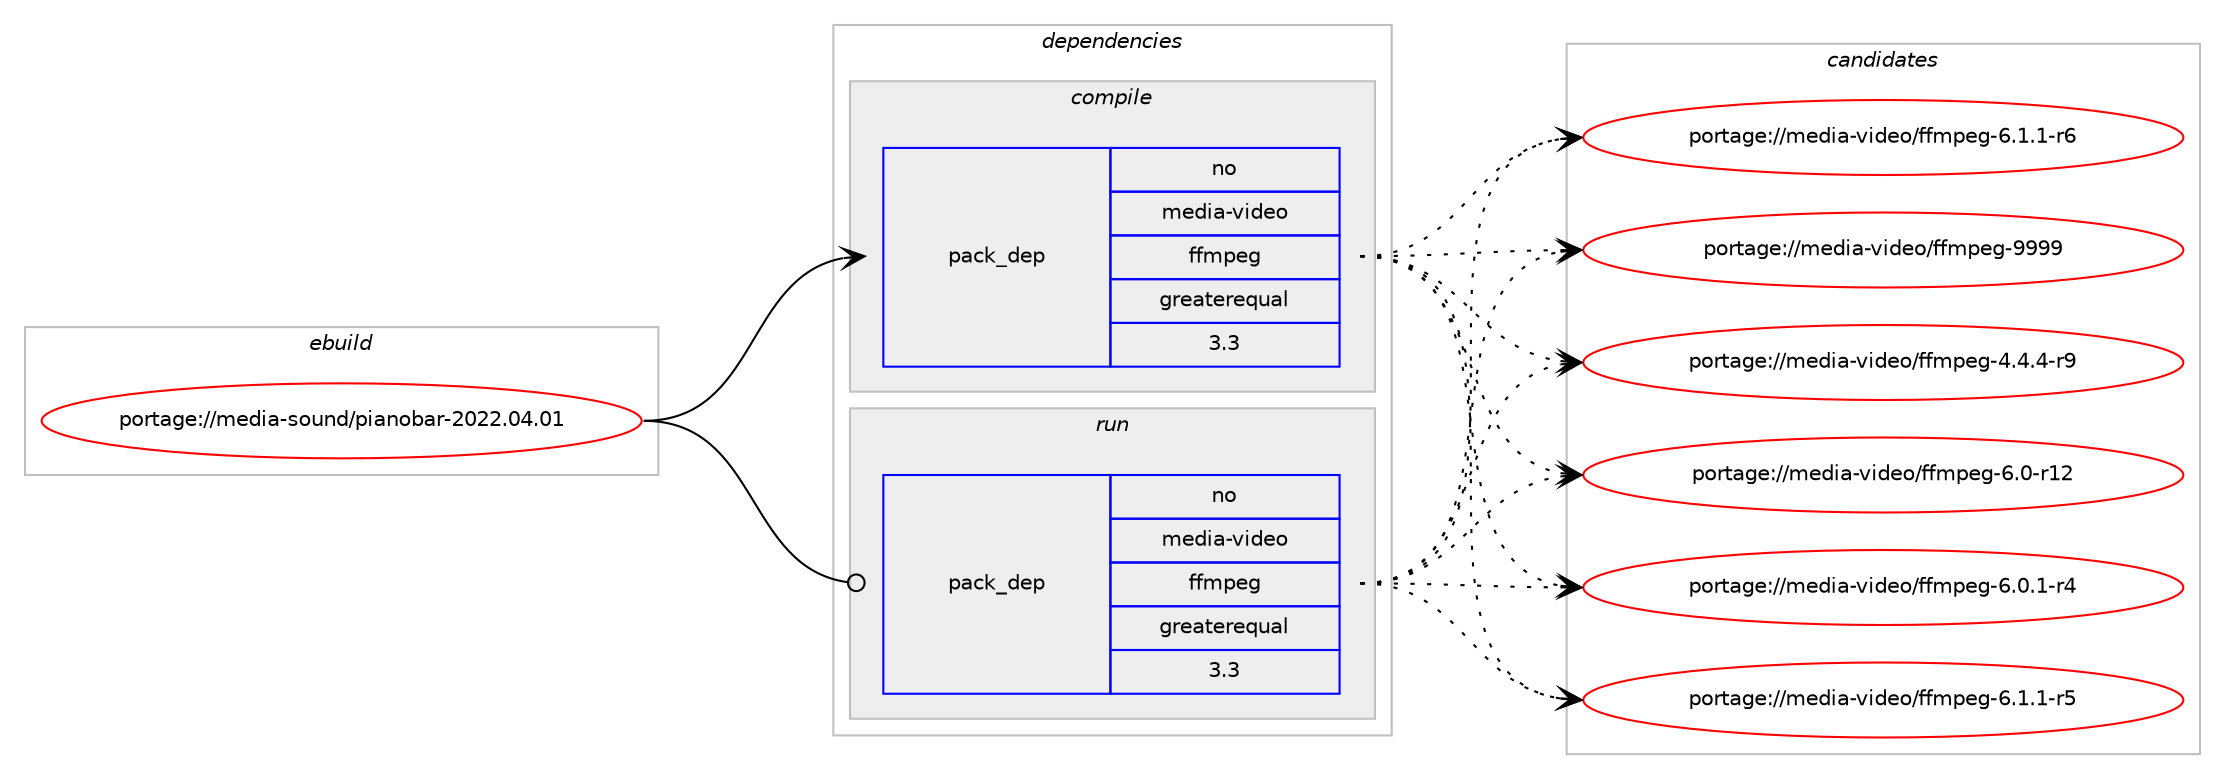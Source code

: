 digraph prolog {

# *************
# Graph options
# *************

newrank=true;
concentrate=true;
compound=true;
graph [rankdir=LR,fontname=Helvetica,fontsize=10,ranksep=1.5];#, ranksep=2.5, nodesep=0.2];
edge  [arrowhead=vee];
node  [fontname=Helvetica,fontsize=10];

# **********
# The ebuild
# **********

subgraph cluster_leftcol {
color=gray;
rank=same;
label=<<i>ebuild</i>>;
id [label="portage://media-sound/pianobar-2022.04.01", color=red, width=4, href="../media-sound/pianobar-2022.04.01.svg"];
}

# ****************
# The dependencies
# ****************

subgraph cluster_midcol {
color=gray;
label=<<i>dependencies</i>>;
subgraph cluster_compile {
fillcolor="#eeeeee";
style=filled;
label=<<i>compile</i>>;
# *** BEGIN UNKNOWN DEPENDENCY TYPE (TODO) ***
# id -> package_dependency(portage://media-sound/pianobar-2022.04.01,install,no,dev-libs,json-c,none,[,,],any_same_slot,[])
# *** END UNKNOWN DEPENDENCY TYPE (TODO) ***

# *** BEGIN UNKNOWN DEPENDENCY TYPE (TODO) ***
# id -> package_dependency(portage://media-sound/pianobar-2022.04.01,install,no,dev-libs,libgcrypt,none,[,,],any_same_slot,[])
# *** END UNKNOWN DEPENDENCY TYPE (TODO) ***

# *** BEGIN UNKNOWN DEPENDENCY TYPE (TODO) ***
# id -> package_dependency(portage://media-sound/pianobar-2022.04.01,install,no,media-libs,libao,none,[,,],[],[])
# *** END UNKNOWN DEPENDENCY TYPE (TODO) ***

subgraph pack83167 {
dependency164605 [label=<<TABLE BORDER="0" CELLBORDER="1" CELLSPACING="0" CELLPADDING="4" WIDTH="220"><TR><TD ROWSPAN="6" CELLPADDING="30">pack_dep</TD></TR><TR><TD WIDTH="110">no</TD></TR><TR><TD>media-video</TD></TR><TR><TD>ffmpeg</TD></TR><TR><TD>greaterequal</TD></TR><TR><TD>3.3</TD></TR></TABLE>>, shape=none, color=blue];
}
id:e -> dependency164605:w [weight=20,style="solid",arrowhead="vee"];
# *** BEGIN UNKNOWN DEPENDENCY TYPE (TODO) ***
# id -> package_dependency(portage://media-sound/pianobar-2022.04.01,install,no,net-misc,curl,none,[,,],[],[])
# *** END UNKNOWN DEPENDENCY TYPE (TODO) ***

}
subgraph cluster_compileandrun {
fillcolor="#eeeeee";
style=filled;
label=<<i>compile and run</i>>;
}
subgraph cluster_run {
fillcolor="#eeeeee";
style=filled;
label=<<i>run</i>>;
# *** BEGIN UNKNOWN DEPENDENCY TYPE (TODO) ***
# id -> package_dependency(portage://media-sound/pianobar-2022.04.01,run,no,dev-libs,json-c,none,[,,],any_same_slot,[])
# *** END UNKNOWN DEPENDENCY TYPE (TODO) ***

# *** BEGIN UNKNOWN DEPENDENCY TYPE (TODO) ***
# id -> package_dependency(portage://media-sound/pianobar-2022.04.01,run,no,dev-libs,libgcrypt,none,[,,],any_same_slot,[])
# *** END UNKNOWN DEPENDENCY TYPE (TODO) ***

# *** BEGIN UNKNOWN DEPENDENCY TYPE (TODO) ***
# id -> package_dependency(portage://media-sound/pianobar-2022.04.01,run,no,media-libs,libao,none,[,,],[],[])
# *** END UNKNOWN DEPENDENCY TYPE (TODO) ***

subgraph pack83168 {
dependency164606 [label=<<TABLE BORDER="0" CELLBORDER="1" CELLSPACING="0" CELLPADDING="4" WIDTH="220"><TR><TD ROWSPAN="6" CELLPADDING="30">pack_dep</TD></TR><TR><TD WIDTH="110">no</TD></TR><TR><TD>media-video</TD></TR><TR><TD>ffmpeg</TD></TR><TR><TD>greaterequal</TD></TR><TR><TD>3.3</TD></TR></TABLE>>, shape=none, color=blue];
}
id:e -> dependency164606:w [weight=20,style="solid",arrowhead="odot"];
# *** BEGIN UNKNOWN DEPENDENCY TYPE (TODO) ***
# id -> package_dependency(portage://media-sound/pianobar-2022.04.01,run,no,net-misc,curl,none,[,,],[],[])
# *** END UNKNOWN DEPENDENCY TYPE (TODO) ***

}
}

# **************
# The candidates
# **************

subgraph cluster_choices {
rank=same;
color=gray;
label=<<i>candidates</i>>;

subgraph choice83167 {
color=black;
nodesep=1;
choice1091011001059745118105100101111471021021091121011034552465246524511457 [label="portage://media-video/ffmpeg-4.4.4-r9", color=red, width=4,href="../media-video/ffmpeg-4.4.4-r9.svg"];
choice10910110010597451181051001011114710210210911210110345544648451144950 [label="portage://media-video/ffmpeg-6.0-r12", color=red, width=4,href="../media-video/ffmpeg-6.0-r12.svg"];
choice1091011001059745118105100101111471021021091121011034554464846494511452 [label="portage://media-video/ffmpeg-6.0.1-r4", color=red, width=4,href="../media-video/ffmpeg-6.0.1-r4.svg"];
choice1091011001059745118105100101111471021021091121011034554464946494511453 [label="portage://media-video/ffmpeg-6.1.1-r5", color=red, width=4,href="../media-video/ffmpeg-6.1.1-r5.svg"];
choice1091011001059745118105100101111471021021091121011034554464946494511454 [label="portage://media-video/ffmpeg-6.1.1-r6", color=red, width=4,href="../media-video/ffmpeg-6.1.1-r6.svg"];
choice1091011001059745118105100101111471021021091121011034557575757 [label="portage://media-video/ffmpeg-9999", color=red, width=4,href="../media-video/ffmpeg-9999.svg"];
dependency164605:e -> choice1091011001059745118105100101111471021021091121011034552465246524511457:w [style=dotted,weight="100"];
dependency164605:e -> choice10910110010597451181051001011114710210210911210110345544648451144950:w [style=dotted,weight="100"];
dependency164605:e -> choice1091011001059745118105100101111471021021091121011034554464846494511452:w [style=dotted,weight="100"];
dependency164605:e -> choice1091011001059745118105100101111471021021091121011034554464946494511453:w [style=dotted,weight="100"];
dependency164605:e -> choice1091011001059745118105100101111471021021091121011034554464946494511454:w [style=dotted,weight="100"];
dependency164605:e -> choice1091011001059745118105100101111471021021091121011034557575757:w [style=dotted,weight="100"];
}
subgraph choice83168 {
color=black;
nodesep=1;
choice1091011001059745118105100101111471021021091121011034552465246524511457 [label="portage://media-video/ffmpeg-4.4.4-r9", color=red, width=4,href="../media-video/ffmpeg-4.4.4-r9.svg"];
choice10910110010597451181051001011114710210210911210110345544648451144950 [label="portage://media-video/ffmpeg-6.0-r12", color=red, width=4,href="../media-video/ffmpeg-6.0-r12.svg"];
choice1091011001059745118105100101111471021021091121011034554464846494511452 [label="portage://media-video/ffmpeg-6.0.1-r4", color=red, width=4,href="../media-video/ffmpeg-6.0.1-r4.svg"];
choice1091011001059745118105100101111471021021091121011034554464946494511453 [label="portage://media-video/ffmpeg-6.1.1-r5", color=red, width=4,href="../media-video/ffmpeg-6.1.1-r5.svg"];
choice1091011001059745118105100101111471021021091121011034554464946494511454 [label="portage://media-video/ffmpeg-6.1.1-r6", color=red, width=4,href="../media-video/ffmpeg-6.1.1-r6.svg"];
choice1091011001059745118105100101111471021021091121011034557575757 [label="portage://media-video/ffmpeg-9999", color=red, width=4,href="../media-video/ffmpeg-9999.svg"];
dependency164606:e -> choice1091011001059745118105100101111471021021091121011034552465246524511457:w [style=dotted,weight="100"];
dependency164606:e -> choice10910110010597451181051001011114710210210911210110345544648451144950:w [style=dotted,weight="100"];
dependency164606:e -> choice1091011001059745118105100101111471021021091121011034554464846494511452:w [style=dotted,weight="100"];
dependency164606:e -> choice1091011001059745118105100101111471021021091121011034554464946494511453:w [style=dotted,weight="100"];
dependency164606:e -> choice1091011001059745118105100101111471021021091121011034554464946494511454:w [style=dotted,weight="100"];
dependency164606:e -> choice1091011001059745118105100101111471021021091121011034557575757:w [style=dotted,weight="100"];
}
}

}
